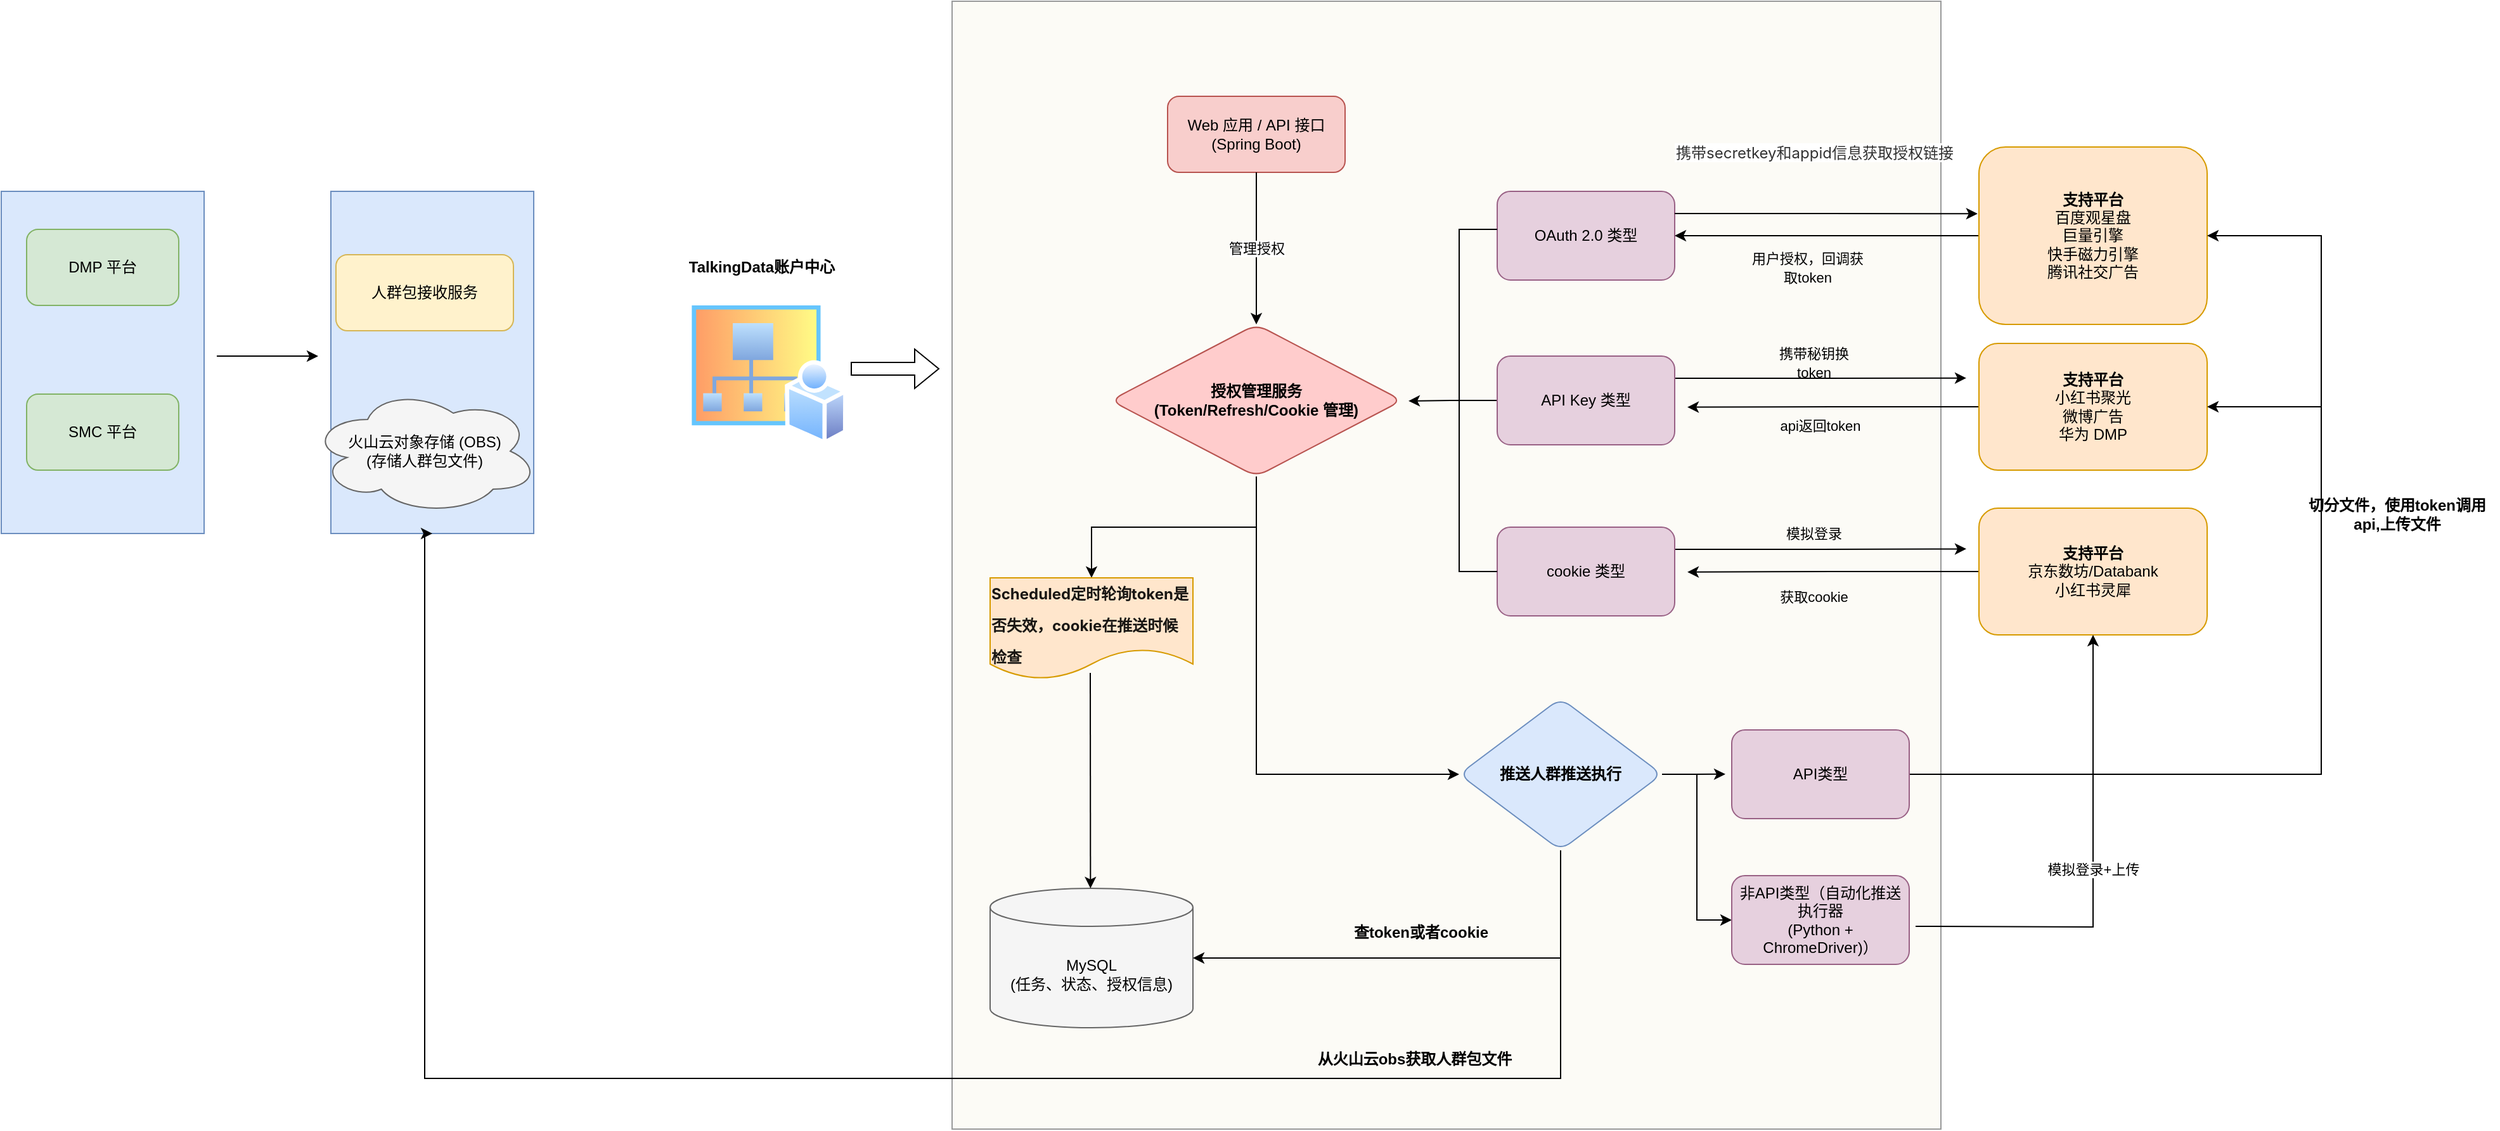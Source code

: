 <mxfile version="27.2.0">
  <diagram name="Media Push Platform Architecture" id="S9Ucao7WEjvw5nLi_nJ7">
    <mxGraphModel dx="2036" dy="1310" grid="1" gridSize="10" guides="1" tooltips="1" connect="1" arrows="1" fold="1" page="1" pageScale="1" pageWidth="827" pageHeight="1169" math="0" shadow="0">
      <root>
        <mxCell id="0" />
        <mxCell id="1" parent="0" />
        <mxCell id="JE-I6MDOpZwc3gtiOpwK-109" value="" style="rounded=0;whiteSpace=wrap;html=1;fillColor=#f9f7ed;strokeColor=#36393d;opacity=50;" vertex="1" parent="1">
          <mxGeometry x="930" y="110" width="780" height="890" as="geometry" />
        </mxCell>
        <mxCell id="JE-I6MDOpZwc3gtiOpwK-65" value="" style="rounded=0;whiteSpace=wrap;html=1;fillColor=#dae8fc;strokeColor=#6c8ebf;" vertex="1" parent="1">
          <mxGeometry x="440" y="260" width="160" height="270" as="geometry" />
        </mxCell>
        <mxCell id="JE-I6MDOpZwc3gtiOpwK-64" value="" style="rounded=0;whiteSpace=wrap;html=1;fillColor=#dae8fc;strokeColor=#6c8ebf;" vertex="1" parent="1">
          <mxGeometry x="180" y="260" width="160" height="270" as="geometry" />
        </mxCell>
        <mxCell id="JE-I6MDOpZwc3gtiOpwK-36" value="DMP 平台" style="rounded=1;whiteSpace=wrap;html=1;fillColor=#d5e8d4;strokeColor=#82b366;" vertex="1" parent="1">
          <mxGeometry x="200" y="290" width="120" height="60" as="geometry" />
        </mxCell>
        <mxCell id="JE-I6MDOpZwc3gtiOpwK-37" value="SMC 平台" style="rounded=1;whiteSpace=wrap;html=1;fillColor=#d5e8d4;strokeColor=#82b366;" vertex="1" parent="1">
          <mxGeometry x="200" y="420" width="120" height="60" as="geometry" />
        </mxCell>
        <mxCell id="JE-I6MDOpZwc3gtiOpwK-38" value="人群包接收服务" style="rounded=1;whiteSpace=wrap;html=1;fillColor=#fff2cc;strokeColor=#d6b656;" vertex="1" parent="1">
          <mxGeometry x="444" y="310" width="140" height="60" as="geometry" />
        </mxCell>
        <mxCell id="JE-I6MDOpZwc3gtiOpwK-39" value="火山云对象存储 (OBS)&lt;br&gt;(存储人群包文件)" style="shape=cloud;whiteSpace=wrap;html=1;fillColor=#f5f5f5;strokeColor=#666666;" vertex="1" parent="1">
          <mxGeometry x="424" y="415" width="180" height="100" as="geometry" />
        </mxCell>
        <mxCell id="JE-I6MDOpZwc3gtiOpwK-40" value="MySQL&lt;br&gt;(任务、状态、授权信息)" style="shape=cylinder3;whiteSpace=wrap;html=1;boundedLbl=1;backgroundOutline=1;size=15;fillColor=#f5f5f5;strokeColor=#666666;" vertex="1" parent="1">
          <mxGeometry x="960" y="810" width="160" height="110" as="geometry" />
        </mxCell>
        <mxCell id="JE-I6MDOpZwc3gtiOpwK-41" value="Web 应用 / API 接口&lt;br&gt;(Spring Boot)" style="rounded=1;whiteSpace=wrap;html=1;fillColor=#f8cecc;strokeColor=#b85450;" vertex="1" parent="1">
          <mxGeometry x="1100" y="185" width="140" height="60" as="geometry" />
        </mxCell>
        <mxCell id="JE-I6MDOpZwc3gtiOpwK-93" style="edgeStyle=orthogonalEdgeStyle;rounded=0;orthogonalLoop=1;jettySize=auto;html=1;exitX=0.5;exitY=1;exitDx=0;exitDy=0;" edge="1" parent="1" source="JE-I6MDOpZwc3gtiOpwK-42" target="JE-I6MDOpZwc3gtiOpwK-92">
          <mxGeometry relative="1" as="geometry" />
        </mxCell>
        <mxCell id="JE-I6MDOpZwc3gtiOpwK-95" style="edgeStyle=orthogonalEdgeStyle;rounded=0;orthogonalLoop=1;jettySize=auto;html=1;exitX=0.5;exitY=1;exitDx=0;exitDy=0;entryX=0;entryY=0.5;entryDx=0;entryDy=0;" edge="1" parent="1" source="JE-I6MDOpZwc3gtiOpwK-42" target="JE-I6MDOpZwc3gtiOpwK-43">
          <mxGeometry relative="1" as="geometry" />
        </mxCell>
        <mxCell id="JE-I6MDOpZwc3gtiOpwK-42" value="授权管理服务&lt;br&gt;(Token/Refresh/Cookie 管理)" style="rhombus;whiteSpace=wrap;html=1;rounded=1;fillColor=#ffcccc;strokeColor=#b85450;fontStyle=1" vertex="1" parent="1">
          <mxGeometry x="1055" y="365" width="230" height="120" as="geometry" />
        </mxCell>
        <mxCell id="JE-I6MDOpZwc3gtiOpwK-98" style="edgeStyle=orthogonalEdgeStyle;rounded=0;orthogonalLoop=1;jettySize=auto;html=1;exitX=0.5;exitY=1;exitDx=0;exitDy=0;entryX=0.5;entryY=1;entryDx=0;entryDy=0;" edge="1" parent="1" source="JE-I6MDOpZwc3gtiOpwK-43" target="JE-I6MDOpZwc3gtiOpwK-65">
          <mxGeometry relative="1" as="geometry">
            <Array as="points">
              <mxPoint x="1410" y="960" />
              <mxPoint x="514" y="960" />
            </Array>
          </mxGeometry>
        </mxCell>
        <mxCell id="JE-I6MDOpZwc3gtiOpwK-103" style="edgeStyle=orthogonalEdgeStyle;rounded=0;orthogonalLoop=1;jettySize=auto;html=1;exitX=1;exitY=0.5;exitDx=0;exitDy=0;" edge="1" parent="1" source="JE-I6MDOpZwc3gtiOpwK-43">
          <mxGeometry relative="1" as="geometry">
            <mxPoint x="1540" y="719.909" as="targetPoint" />
          </mxGeometry>
        </mxCell>
        <mxCell id="JE-I6MDOpZwc3gtiOpwK-104" style="edgeStyle=orthogonalEdgeStyle;rounded=0;orthogonalLoop=1;jettySize=auto;html=1;exitX=1;exitY=0.5;exitDx=0;exitDy=0;entryX=0;entryY=0.5;entryDx=0;entryDy=0;" edge="1" parent="1" source="JE-I6MDOpZwc3gtiOpwK-43" target="JE-I6MDOpZwc3gtiOpwK-102">
          <mxGeometry relative="1" as="geometry" />
        </mxCell>
        <mxCell id="JE-I6MDOpZwc3gtiOpwK-43" value="推送人群推送执行" style="rhombus;whiteSpace=wrap;html=1;rounded=1;fillColor=#dae8fc;strokeColor=#6c8ebf;fontStyle=1" vertex="1" parent="1">
          <mxGeometry x="1330" y="660" width="160" height="120" as="geometry" />
        </mxCell>
        <mxCell id="JE-I6MDOpZwc3gtiOpwK-44" value="OAuth 2.0 类型" style="rounded=1;whiteSpace=wrap;html=1;fillColor=#e6d0de;strokeColor=#996185;" vertex="1" parent="1">
          <mxGeometry x="1360" y="260" width="140" height="70" as="geometry" />
        </mxCell>
        <mxCell id="JE-I6MDOpZwc3gtiOpwK-76" style="edgeStyle=orthogonalEdgeStyle;rounded=0;orthogonalLoop=1;jettySize=auto;html=1;exitX=0;exitY=0.5;exitDx=0;exitDy=0;entryX=1;entryY=0.5;entryDx=0;entryDy=0;" edge="1" parent="1" source="JE-I6MDOpZwc3gtiOpwK-45" target="JE-I6MDOpZwc3gtiOpwK-44">
          <mxGeometry relative="1" as="geometry" />
        </mxCell>
        <mxCell id="JE-I6MDOpZwc3gtiOpwK-45" value="&lt;b&gt;支持平台&lt;/b&gt;&lt;br&gt;百度观星盘&lt;br&gt;巨量引擎&lt;br&gt;快手磁力引擎&lt;br&gt;腾讯社交广告" style="rounded=1;whiteSpace=wrap;html=1;align=center;verticalAlign=middle;fillColor=#ffe6cc;strokeColor=#d79b00;" vertex="1" parent="1">
          <mxGeometry x="1740" y="225" width="180" height="140" as="geometry" />
        </mxCell>
        <mxCell id="JE-I6MDOpZwc3gtiOpwK-79" style="edgeStyle=orthogonalEdgeStyle;rounded=0;orthogonalLoop=1;jettySize=auto;html=1;exitX=1;exitY=0.25;exitDx=0;exitDy=0;" edge="1" parent="1" source="JE-I6MDOpZwc3gtiOpwK-46">
          <mxGeometry relative="1" as="geometry">
            <mxPoint x="1730" y="407.353" as="targetPoint" />
          </mxGeometry>
        </mxCell>
        <mxCell id="JE-I6MDOpZwc3gtiOpwK-89" style="edgeStyle=orthogonalEdgeStyle;rounded=0;orthogonalLoop=1;jettySize=auto;html=1;exitX=0;exitY=0.5;exitDx=0;exitDy=0;" edge="1" parent="1" source="JE-I6MDOpZwc3gtiOpwK-46">
          <mxGeometry relative="1" as="geometry">
            <mxPoint x="1290" y="425.429" as="targetPoint" />
          </mxGeometry>
        </mxCell>
        <mxCell id="JE-I6MDOpZwc3gtiOpwK-46" value="API Key 类型" style="rounded=1;whiteSpace=wrap;html=1;fillColor=#e6d0de;strokeColor=#996185;" vertex="1" parent="1">
          <mxGeometry x="1360" y="390" width="140" height="70" as="geometry" />
        </mxCell>
        <mxCell id="JE-I6MDOpZwc3gtiOpwK-81" style="edgeStyle=orthogonalEdgeStyle;rounded=0;orthogonalLoop=1;jettySize=auto;html=1;exitX=0;exitY=0.5;exitDx=0;exitDy=0;" edge="1" parent="1" source="JE-I6MDOpZwc3gtiOpwK-47">
          <mxGeometry relative="1" as="geometry">
            <mxPoint x="1510" y="430.294" as="targetPoint" />
          </mxGeometry>
        </mxCell>
        <mxCell id="JE-I6MDOpZwc3gtiOpwK-47" value="&lt;b&gt;支持平台&lt;/b&gt;&lt;br&gt;小红书聚光&lt;br&gt;微博广告&lt;br&gt;华为 DMP" style="rounded=1;whiteSpace=wrap;html=1;align=center;verticalAlign=middle;fillColor=#ffe6cc;strokeColor=#d79b00;" vertex="1" parent="1">
          <mxGeometry x="1740" y="380" width="180" height="100" as="geometry" />
        </mxCell>
        <mxCell id="JE-I6MDOpZwc3gtiOpwK-85" style="edgeStyle=orthogonalEdgeStyle;rounded=0;orthogonalLoop=1;jettySize=auto;html=1;exitX=0;exitY=0.5;exitDx=0;exitDy=0;" edge="1" parent="1" source="JE-I6MDOpZwc3gtiOpwK-49">
          <mxGeometry relative="1" as="geometry">
            <mxPoint x="1510" y="560.435" as="targetPoint" />
          </mxGeometry>
        </mxCell>
        <mxCell id="JE-I6MDOpZwc3gtiOpwK-49" value="&lt;b&gt;支持平台&lt;/b&gt;&lt;br&gt;京东数坊/Databank&lt;br&gt;小红书灵犀" style="rounded=1;whiteSpace=wrap;html=1;align=center;verticalAlign=middle;fillColor=#ffe6cc;strokeColor=#d79b00;" vertex="1" parent="1">
          <mxGeometry x="1740" y="510" width="180" height="100" as="geometry" />
        </mxCell>
        <mxCell id="JE-I6MDOpZwc3gtiOpwK-54" value="管理授权" style="edgeStyle=orthogonalEdgeStyle;rounded=0;orthogonalLoop=1;jettySize=auto;html=1;" edge="1" parent="1" source="JE-I6MDOpZwc3gtiOpwK-41" target="JE-I6MDOpZwc3gtiOpwK-42">
          <mxGeometry relative="1" as="geometry" />
        </mxCell>
        <mxCell id="JE-I6MDOpZwc3gtiOpwK-63" value="模拟登录+上传" style="edgeStyle=orthogonalEdgeStyle;rounded=0;orthogonalLoop=1;jettySize=auto;html=1;" edge="1" parent="1" target="JE-I6MDOpZwc3gtiOpwK-49">
          <mxGeometry relative="1" as="geometry">
            <mxPoint x="1690" y="840" as="sourcePoint" />
          </mxGeometry>
        </mxCell>
        <mxCell id="JE-I6MDOpZwc3gtiOpwK-68" value="" style="endArrow=classic;html=1;rounded=0;" edge="1" parent="1">
          <mxGeometry width="50" height="50" relative="1" as="geometry">
            <mxPoint x="350" y="390" as="sourcePoint" />
            <mxPoint x="430" y="390" as="targetPoint" />
          </mxGeometry>
        </mxCell>
        <mxCell id="JE-I6MDOpZwc3gtiOpwK-71" value="" style="image;aspect=fixed;perimeter=ellipsePerimeter;html=1;align=center;shadow=0;dashed=0;spacingTop=3;image=img/lib/active_directory/my_sites.svg;opacity=60;" vertex="1" parent="1">
          <mxGeometry x="720" y="345" width="127.78" height="115" as="geometry" />
        </mxCell>
        <mxCell id="JE-I6MDOpZwc3gtiOpwK-72" value="&lt;b&gt;TalkingData账户中心&lt;/b&gt;" style="text;html=1;align=center;verticalAlign=middle;whiteSpace=wrap;rounded=0;" vertex="1" parent="1">
          <mxGeometry x="720" y="305" width="120" height="30" as="geometry" />
        </mxCell>
        <mxCell id="JE-I6MDOpZwc3gtiOpwK-83" style="edgeStyle=orthogonalEdgeStyle;rounded=0;orthogonalLoop=1;jettySize=auto;html=1;exitX=1;exitY=0.25;exitDx=0;exitDy=0;" edge="1" parent="1" source="JE-I6MDOpZwc3gtiOpwK-73">
          <mxGeometry relative="1" as="geometry">
            <mxPoint x="1730" y="542.174" as="targetPoint" />
          </mxGeometry>
        </mxCell>
        <mxCell id="JE-I6MDOpZwc3gtiOpwK-73" value="cookie 类型" style="rounded=1;whiteSpace=wrap;html=1;fillColor=#e6d0de;strokeColor=#996185;" vertex="1" parent="1">
          <mxGeometry x="1360" y="525" width="140" height="70" as="geometry" />
        </mxCell>
        <mxCell id="JE-I6MDOpZwc3gtiOpwK-74" style="edgeStyle=orthogonalEdgeStyle;rounded=0;orthogonalLoop=1;jettySize=auto;html=1;exitX=1;exitY=0.25;exitDx=0;exitDy=0;entryX=-0.006;entryY=0.376;entryDx=0;entryDy=0;entryPerimeter=0;" edge="1" parent="1" source="JE-I6MDOpZwc3gtiOpwK-44" target="JE-I6MDOpZwc3gtiOpwK-45">
          <mxGeometry relative="1" as="geometry" />
        </mxCell>
        <mxCell id="JE-I6MDOpZwc3gtiOpwK-75" value="&lt;span style=&quot;box-sizing: border-box; padding: 0px 1px; color: rgb(51, 51, 51); font-family: -apple-system, &amp;quot;system-ui&amp;quot;, &amp;quot;Segoe UI&amp;quot;, Roboto, &amp;quot;Helvetica Neue&amp;quot;, Arial, &amp;quot;Noto Sans&amp;quot;, sans-serif, &amp;quot;Apple Color Emoji&amp;quot;, &amp;quot;Segoe UI Emoji&amp;quot;, &amp;quot;Segoe UI Symbol&amp;quot;, &amp;quot;Noto Color Emoji&amp;quot;; text-align: start; text-wrap-mode: wrap; background-color: rgb(255, 255, 255);&quot;&gt;&lt;font&gt;携带secretkey和appid信息获取授权链接&lt;/font&gt;&lt;/span&gt;" style="text;html=1;align=center;verticalAlign=middle;resizable=0;points=[];autosize=1;strokeColor=none;fillColor=none;" vertex="1" parent="1">
          <mxGeometry x="1490" y="215" width="240" height="30" as="geometry" />
        </mxCell>
        <mxCell id="JE-I6MDOpZwc3gtiOpwK-77" value="&lt;font style=&quot;font-size: 11px;&quot;&gt;用户授权，回调获取token&lt;/font&gt;" style="text;html=1;align=center;verticalAlign=middle;whiteSpace=wrap;rounded=0;" vertex="1" parent="1">
          <mxGeometry x="1555" y="305" width="100" height="30" as="geometry" />
        </mxCell>
        <mxCell id="JE-I6MDOpZwc3gtiOpwK-80" value="&lt;font style=&quot;font-size: 11px;&quot;&gt;携带秘钥换token&lt;/font&gt;" style="text;html=1;align=center;verticalAlign=middle;whiteSpace=wrap;rounded=0;" vertex="1" parent="1">
          <mxGeometry x="1580" y="380" width="60" height="30" as="geometry" />
        </mxCell>
        <mxCell id="JE-I6MDOpZwc3gtiOpwK-82" value="&lt;font style=&quot;font-size: 11px;&quot;&gt;api返回token&lt;/font&gt;" style="text;html=1;align=center;verticalAlign=middle;whiteSpace=wrap;rounded=0;" vertex="1" parent="1">
          <mxGeometry x="1575" y="430" width="80" height="30" as="geometry" />
        </mxCell>
        <mxCell id="JE-I6MDOpZwc3gtiOpwK-84" value="&lt;font style=&quot;font-size: 11px;&quot;&gt;模拟登录&lt;/font&gt;" style="text;html=1;align=center;verticalAlign=middle;whiteSpace=wrap;rounded=0;" vertex="1" parent="1">
          <mxGeometry x="1580" y="515" width="60" height="30" as="geometry" />
        </mxCell>
        <mxCell id="JE-I6MDOpZwc3gtiOpwK-86" value="&lt;font style=&quot;font-size: 11px;&quot;&gt;获取cookie&lt;/font&gt;" style="text;html=1;align=center;verticalAlign=middle;whiteSpace=wrap;rounded=0;" vertex="1" parent="1">
          <mxGeometry x="1565" y="565" width="90" height="30" as="geometry" />
        </mxCell>
        <mxCell id="JE-I6MDOpZwc3gtiOpwK-91" value="" style="endArrow=none;html=1;rounded=0;exitX=0;exitY=0.5;exitDx=0;exitDy=0;" edge="1" parent="1" source="JE-I6MDOpZwc3gtiOpwK-73">
          <mxGeometry width="50" height="50" relative="1" as="geometry">
            <mxPoint x="1330" y="570" as="sourcePoint" />
            <mxPoint x="1360" y="290" as="targetPoint" />
            <Array as="points">
              <mxPoint x="1330" y="560" />
              <mxPoint x="1330" y="290" />
            </Array>
          </mxGeometry>
        </mxCell>
        <mxCell id="JE-I6MDOpZwc3gtiOpwK-92" value="&lt;h3 style=&quot;margin: 1.5rem 0px 0.5rem; padding: 0px; border: 0px; line-height: 1.5; vertical-align: baseline; color: rgba(0, 0, 0, 0.9); caret-color: rgba(0, 0, 0, 0.9); text-align: start;&quot;&gt;&lt;span style=&quot;margin: 0px; padding: 0px; border: 0px; font-style: inherit; font-variant: inherit; line-height: inherit; font-size-adjust: inherit; font-kerning: inherit; font-feature-settings: inherit; font-optical-sizing: inherit; font-variation-settings: inherit; font-family: -apple-system, BlinkMacSystemFont, &amp;quot;Segoe UI&amp;quot;, &amp;quot;PingFang SC&amp;quot;, &amp;quot;Microsoft YaHei&amp;quot;; vertical-align: baseline;&quot;&gt;&lt;code style=&quot;font-family: -apple-system, BlinkMacSystemFont, &amp;quot;Segoe UI&amp;quot;, &amp;quot;PingFang SC&amp;quot;, &amp;quot;Microsoft YaHei&amp;quot;; margin: 0px; padding: 0px; border: 0px; font-style: inherit; font-variant: inherit; line-height: 1.8; font-size-adjust: inherit; font-kerning: inherit; font-feature-settings: inherit; font-optical-sizing: inherit; font-variation-settings: inherit; vertical-align: baseline; white-space-collapse: break-spaces; word-break: break-word;&quot; class=&quot;hyc-common-markdown__code__inline&quot;&gt;&lt;font style=&quot;font-size: 12px;&quot;&gt;Scheduled定时轮询token是否失效，cookie在推送时候检查&lt;/font&gt;&lt;/code&gt;&lt;/span&gt;&lt;/h3&gt;" style="shape=document;whiteSpace=wrap;html=1;boundedLbl=1;fillColor=#ffe6cc;strokeColor=#d79b00;" vertex="1" parent="1">
          <mxGeometry x="960" y="565" width="160" height="80" as="geometry" />
        </mxCell>
        <mxCell id="JE-I6MDOpZwc3gtiOpwK-94" value="" style="endArrow=classic;html=1;rounded=0;" edge="1" parent="1">
          <mxGeometry width="50" height="50" relative="1" as="geometry">
            <mxPoint x="1039" y="640" as="sourcePoint" />
            <mxPoint x="1039.17" y="810" as="targetPoint" />
          </mxGeometry>
        </mxCell>
        <mxCell id="JE-I6MDOpZwc3gtiOpwK-96" style="edgeStyle=orthogonalEdgeStyle;rounded=0;orthogonalLoop=1;jettySize=auto;html=1;exitX=0.5;exitY=1;exitDx=0;exitDy=0;entryX=1;entryY=0.5;entryDx=0;entryDy=0;entryPerimeter=0;" edge="1" parent="1" source="JE-I6MDOpZwc3gtiOpwK-43" target="JE-I6MDOpZwc3gtiOpwK-40">
          <mxGeometry relative="1" as="geometry" />
        </mxCell>
        <mxCell id="JE-I6MDOpZwc3gtiOpwK-97" value="&lt;b&gt;查token或者cookie&lt;/b&gt;" style="text;html=1;align=center;verticalAlign=middle;whiteSpace=wrap;rounded=0;" vertex="1" parent="1">
          <mxGeometry x="1240" y="830" width="120" height="30" as="geometry" />
        </mxCell>
        <mxCell id="JE-I6MDOpZwc3gtiOpwK-99" value="&lt;b&gt;从火山云obs获取人群包文件&lt;/b&gt;" style="text;html=1;align=center;verticalAlign=middle;whiteSpace=wrap;rounded=0;" vertex="1" parent="1">
          <mxGeometry x="1210" y="930" width="170" height="30" as="geometry" />
        </mxCell>
        <mxCell id="JE-I6MDOpZwc3gtiOpwK-106" style="edgeStyle=orthogonalEdgeStyle;rounded=0;orthogonalLoop=1;jettySize=auto;html=1;exitX=1;exitY=0.5;exitDx=0;exitDy=0;entryX=1;entryY=0.5;entryDx=0;entryDy=0;" edge="1" parent="1" source="JE-I6MDOpZwc3gtiOpwK-101" target="JE-I6MDOpZwc3gtiOpwK-45">
          <mxGeometry relative="1" as="geometry">
            <Array as="points">
              <mxPoint x="2010" y="720" />
              <mxPoint x="2010" y="295" />
            </Array>
          </mxGeometry>
        </mxCell>
        <mxCell id="JE-I6MDOpZwc3gtiOpwK-107" style="edgeStyle=orthogonalEdgeStyle;rounded=0;orthogonalLoop=1;jettySize=auto;html=1;exitX=1;exitY=0.5;exitDx=0;exitDy=0;entryX=1;entryY=0.5;entryDx=0;entryDy=0;" edge="1" parent="1" source="JE-I6MDOpZwc3gtiOpwK-101" target="JE-I6MDOpZwc3gtiOpwK-47">
          <mxGeometry relative="1" as="geometry">
            <Array as="points">
              <mxPoint x="2010" y="720" />
              <mxPoint x="2010" y="430" />
            </Array>
          </mxGeometry>
        </mxCell>
        <mxCell id="JE-I6MDOpZwc3gtiOpwK-101" value="API类型" style="rounded=1;whiteSpace=wrap;html=1;fillColor=#e6d0de;strokeColor=#996185;" vertex="1" parent="1">
          <mxGeometry x="1545" y="685" width="140" height="70" as="geometry" />
        </mxCell>
        <mxCell id="JE-I6MDOpZwc3gtiOpwK-102" value="非API类型（自动化推送执行器&lt;br&gt;(Python + ChromeDriver)）" style="rounded=1;whiteSpace=wrap;html=1;fillColor=#e6d0de;strokeColor=#996185;" vertex="1" parent="1">
          <mxGeometry x="1545" y="800" width="140" height="70" as="geometry" />
        </mxCell>
        <mxCell id="JE-I6MDOpZwc3gtiOpwK-108" value="&lt;b&gt;切分文件，使用token调用api,上传文件&lt;/b&gt;" style="text;html=1;align=center;verticalAlign=middle;whiteSpace=wrap;rounded=0;" vertex="1" parent="1">
          <mxGeometry x="1990" y="500" width="160" height="30" as="geometry" />
        </mxCell>
        <mxCell id="JE-I6MDOpZwc3gtiOpwK-112" value="" style="shape=flexArrow;endArrow=classic;html=1;rounded=0;" edge="1" parent="1">
          <mxGeometry width="50" height="50" relative="1" as="geometry">
            <mxPoint x="850" y="400" as="sourcePoint" />
            <mxPoint x="920" y="400" as="targetPoint" />
          </mxGeometry>
        </mxCell>
      </root>
    </mxGraphModel>
  </diagram>
</mxfile>
